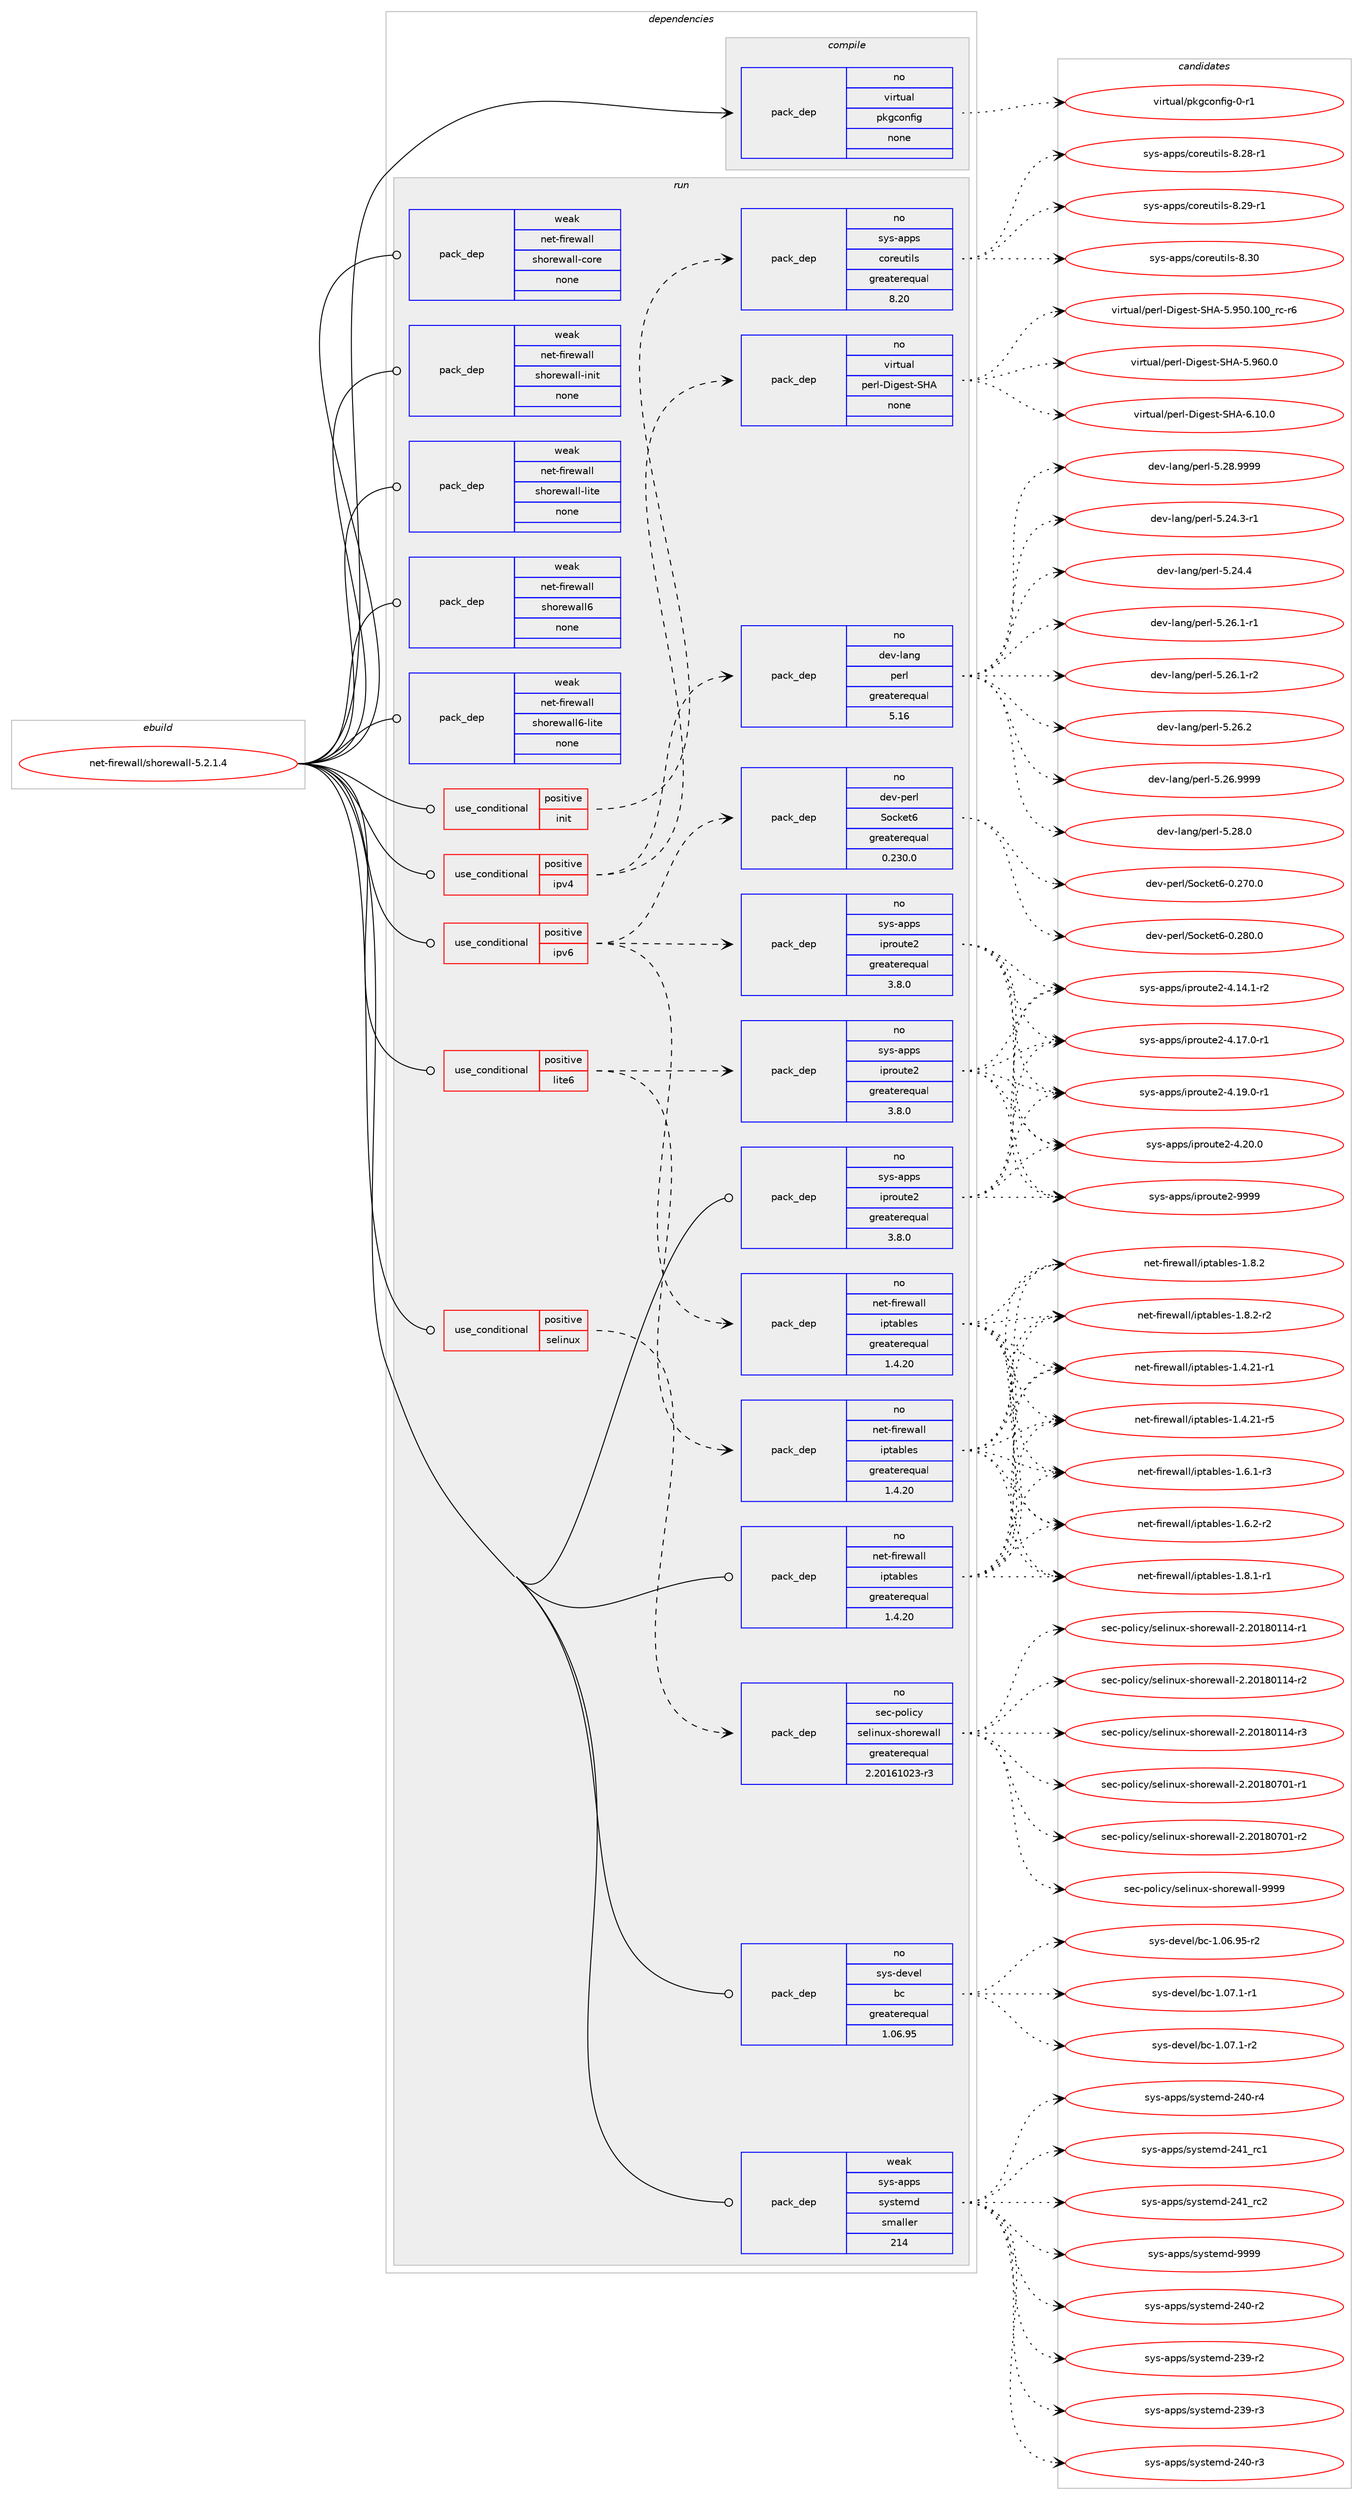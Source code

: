 digraph prolog {

# *************
# Graph options
# *************

newrank=true;
concentrate=true;
compound=true;
graph [rankdir=LR,fontname=Helvetica,fontsize=10,ranksep=1.5];#, ranksep=2.5, nodesep=0.2];
edge  [arrowhead=vee];
node  [fontname=Helvetica,fontsize=10];

# **********
# The ebuild
# **********

subgraph cluster_leftcol {
color=gray;
rank=same;
label=<<i>ebuild</i>>;
id [label="net-firewall/shorewall-5.2.1.4", color=red, width=4, href="../net-firewall/shorewall-5.2.1.4.svg"];
}

# ****************
# The dependencies
# ****************

subgraph cluster_midcol {
color=gray;
label=<<i>dependencies</i>>;
subgraph cluster_compile {
fillcolor="#eeeeee";
style=filled;
label=<<i>compile</i>>;
subgraph pack2479 {
dependency2944 [label=<<TABLE BORDER="0" CELLBORDER="1" CELLSPACING="0" CELLPADDING="4" WIDTH="220"><TR><TD ROWSPAN="6" CELLPADDING="30">pack_dep</TD></TR><TR><TD WIDTH="110">no</TD></TR><TR><TD>virtual</TD></TR><TR><TD>pkgconfig</TD></TR><TR><TD>none</TD></TR><TR><TD></TD></TR></TABLE>>, shape=none, color=blue];
}
id:e -> dependency2944:w [weight=20,style="solid",arrowhead="vee"];
}
subgraph cluster_compileandrun {
fillcolor="#eeeeee";
style=filled;
label=<<i>compile and run</i>>;
}
subgraph cluster_run {
fillcolor="#eeeeee";
style=filled;
label=<<i>run</i>>;
subgraph cond366 {
dependency2945 [label=<<TABLE BORDER="0" CELLBORDER="1" CELLSPACING="0" CELLPADDING="4"><TR><TD ROWSPAN="3" CELLPADDING="10">use_conditional</TD></TR><TR><TD>positive</TD></TR><TR><TD>init</TD></TR></TABLE>>, shape=none, color=red];
subgraph pack2480 {
dependency2946 [label=<<TABLE BORDER="0" CELLBORDER="1" CELLSPACING="0" CELLPADDING="4" WIDTH="220"><TR><TD ROWSPAN="6" CELLPADDING="30">pack_dep</TD></TR><TR><TD WIDTH="110">no</TD></TR><TR><TD>sys-apps</TD></TR><TR><TD>coreutils</TD></TR><TR><TD>greaterequal</TD></TR><TR><TD>8.20</TD></TR></TABLE>>, shape=none, color=blue];
}
dependency2945:e -> dependency2946:w [weight=20,style="dashed",arrowhead="vee"];
}
id:e -> dependency2945:w [weight=20,style="solid",arrowhead="odot"];
subgraph cond367 {
dependency2947 [label=<<TABLE BORDER="0" CELLBORDER="1" CELLSPACING="0" CELLPADDING="4"><TR><TD ROWSPAN="3" CELLPADDING="10">use_conditional</TD></TR><TR><TD>positive</TD></TR><TR><TD>ipv4</TD></TR></TABLE>>, shape=none, color=red];
subgraph pack2481 {
dependency2948 [label=<<TABLE BORDER="0" CELLBORDER="1" CELLSPACING="0" CELLPADDING="4" WIDTH="220"><TR><TD ROWSPAN="6" CELLPADDING="30">pack_dep</TD></TR><TR><TD WIDTH="110">no</TD></TR><TR><TD>dev-lang</TD></TR><TR><TD>perl</TD></TR><TR><TD>greaterequal</TD></TR><TR><TD>5.16</TD></TR></TABLE>>, shape=none, color=blue];
}
dependency2947:e -> dependency2948:w [weight=20,style="dashed",arrowhead="vee"];
subgraph pack2482 {
dependency2949 [label=<<TABLE BORDER="0" CELLBORDER="1" CELLSPACING="0" CELLPADDING="4" WIDTH="220"><TR><TD ROWSPAN="6" CELLPADDING="30">pack_dep</TD></TR><TR><TD WIDTH="110">no</TD></TR><TR><TD>virtual</TD></TR><TR><TD>perl-Digest-SHA</TD></TR><TR><TD>none</TD></TR><TR><TD></TD></TR></TABLE>>, shape=none, color=blue];
}
dependency2947:e -> dependency2949:w [weight=20,style="dashed",arrowhead="vee"];
}
id:e -> dependency2947:w [weight=20,style="solid",arrowhead="odot"];
subgraph cond368 {
dependency2950 [label=<<TABLE BORDER="0" CELLBORDER="1" CELLSPACING="0" CELLPADDING="4"><TR><TD ROWSPAN="3" CELLPADDING="10">use_conditional</TD></TR><TR><TD>positive</TD></TR><TR><TD>ipv6</TD></TR></TABLE>>, shape=none, color=red];
subgraph pack2483 {
dependency2951 [label=<<TABLE BORDER="0" CELLBORDER="1" CELLSPACING="0" CELLPADDING="4" WIDTH="220"><TR><TD ROWSPAN="6" CELLPADDING="30">pack_dep</TD></TR><TR><TD WIDTH="110">no</TD></TR><TR><TD>dev-perl</TD></TR><TR><TD>Socket6</TD></TR><TR><TD>greaterequal</TD></TR><TR><TD>0.230.0</TD></TR></TABLE>>, shape=none, color=blue];
}
dependency2950:e -> dependency2951:w [weight=20,style="dashed",arrowhead="vee"];
subgraph pack2484 {
dependency2952 [label=<<TABLE BORDER="0" CELLBORDER="1" CELLSPACING="0" CELLPADDING="4" WIDTH="220"><TR><TD ROWSPAN="6" CELLPADDING="30">pack_dep</TD></TR><TR><TD WIDTH="110">no</TD></TR><TR><TD>net-firewall</TD></TR><TR><TD>iptables</TD></TR><TR><TD>greaterequal</TD></TR><TR><TD>1.4.20</TD></TR></TABLE>>, shape=none, color=blue];
}
dependency2950:e -> dependency2952:w [weight=20,style="dashed",arrowhead="vee"];
subgraph pack2485 {
dependency2953 [label=<<TABLE BORDER="0" CELLBORDER="1" CELLSPACING="0" CELLPADDING="4" WIDTH="220"><TR><TD ROWSPAN="6" CELLPADDING="30">pack_dep</TD></TR><TR><TD WIDTH="110">no</TD></TR><TR><TD>sys-apps</TD></TR><TR><TD>iproute2</TD></TR><TR><TD>greaterequal</TD></TR><TR><TD>3.8.0</TD></TR></TABLE>>, shape=none, color=blue];
}
dependency2950:e -> dependency2953:w [weight=20,style="dashed",arrowhead="vee"];
}
id:e -> dependency2950:w [weight=20,style="solid",arrowhead="odot"];
subgraph cond369 {
dependency2954 [label=<<TABLE BORDER="0" CELLBORDER="1" CELLSPACING="0" CELLPADDING="4"><TR><TD ROWSPAN="3" CELLPADDING="10">use_conditional</TD></TR><TR><TD>positive</TD></TR><TR><TD>lite6</TD></TR></TABLE>>, shape=none, color=red];
subgraph pack2486 {
dependency2955 [label=<<TABLE BORDER="0" CELLBORDER="1" CELLSPACING="0" CELLPADDING="4" WIDTH="220"><TR><TD ROWSPAN="6" CELLPADDING="30">pack_dep</TD></TR><TR><TD WIDTH="110">no</TD></TR><TR><TD>net-firewall</TD></TR><TR><TD>iptables</TD></TR><TR><TD>greaterequal</TD></TR><TR><TD>1.4.20</TD></TR></TABLE>>, shape=none, color=blue];
}
dependency2954:e -> dependency2955:w [weight=20,style="dashed",arrowhead="vee"];
subgraph pack2487 {
dependency2956 [label=<<TABLE BORDER="0" CELLBORDER="1" CELLSPACING="0" CELLPADDING="4" WIDTH="220"><TR><TD ROWSPAN="6" CELLPADDING="30">pack_dep</TD></TR><TR><TD WIDTH="110">no</TD></TR><TR><TD>sys-apps</TD></TR><TR><TD>iproute2</TD></TR><TR><TD>greaterequal</TD></TR><TR><TD>3.8.0</TD></TR></TABLE>>, shape=none, color=blue];
}
dependency2954:e -> dependency2956:w [weight=20,style="dashed",arrowhead="vee"];
}
id:e -> dependency2954:w [weight=20,style="solid",arrowhead="odot"];
subgraph cond370 {
dependency2957 [label=<<TABLE BORDER="0" CELLBORDER="1" CELLSPACING="0" CELLPADDING="4"><TR><TD ROWSPAN="3" CELLPADDING="10">use_conditional</TD></TR><TR><TD>positive</TD></TR><TR><TD>selinux</TD></TR></TABLE>>, shape=none, color=red];
subgraph pack2488 {
dependency2958 [label=<<TABLE BORDER="0" CELLBORDER="1" CELLSPACING="0" CELLPADDING="4" WIDTH="220"><TR><TD ROWSPAN="6" CELLPADDING="30">pack_dep</TD></TR><TR><TD WIDTH="110">no</TD></TR><TR><TD>sec-policy</TD></TR><TR><TD>selinux-shorewall</TD></TR><TR><TD>greaterequal</TD></TR><TR><TD>2.20161023-r3</TD></TR></TABLE>>, shape=none, color=blue];
}
dependency2957:e -> dependency2958:w [weight=20,style="dashed",arrowhead="vee"];
}
id:e -> dependency2957:w [weight=20,style="solid",arrowhead="odot"];
subgraph pack2489 {
dependency2959 [label=<<TABLE BORDER="0" CELLBORDER="1" CELLSPACING="0" CELLPADDING="4" WIDTH="220"><TR><TD ROWSPAN="6" CELLPADDING="30">pack_dep</TD></TR><TR><TD WIDTH="110">no</TD></TR><TR><TD>net-firewall</TD></TR><TR><TD>iptables</TD></TR><TR><TD>greaterequal</TD></TR><TR><TD>1.4.20</TD></TR></TABLE>>, shape=none, color=blue];
}
id:e -> dependency2959:w [weight=20,style="solid",arrowhead="odot"];
subgraph pack2490 {
dependency2960 [label=<<TABLE BORDER="0" CELLBORDER="1" CELLSPACING="0" CELLPADDING="4" WIDTH="220"><TR><TD ROWSPAN="6" CELLPADDING="30">pack_dep</TD></TR><TR><TD WIDTH="110">no</TD></TR><TR><TD>sys-apps</TD></TR><TR><TD>iproute2</TD></TR><TR><TD>greaterequal</TD></TR><TR><TD>3.8.0</TD></TR></TABLE>>, shape=none, color=blue];
}
id:e -> dependency2960:w [weight=20,style="solid",arrowhead="odot"];
subgraph pack2491 {
dependency2961 [label=<<TABLE BORDER="0" CELLBORDER="1" CELLSPACING="0" CELLPADDING="4" WIDTH="220"><TR><TD ROWSPAN="6" CELLPADDING="30">pack_dep</TD></TR><TR><TD WIDTH="110">no</TD></TR><TR><TD>sys-devel</TD></TR><TR><TD>bc</TD></TR><TR><TD>greaterequal</TD></TR><TR><TD>1.06.95</TD></TR></TABLE>>, shape=none, color=blue];
}
id:e -> dependency2961:w [weight=20,style="solid",arrowhead="odot"];
subgraph pack2492 {
dependency2962 [label=<<TABLE BORDER="0" CELLBORDER="1" CELLSPACING="0" CELLPADDING="4" WIDTH="220"><TR><TD ROWSPAN="6" CELLPADDING="30">pack_dep</TD></TR><TR><TD WIDTH="110">weak</TD></TR><TR><TD>net-firewall</TD></TR><TR><TD>shorewall-core</TD></TR><TR><TD>none</TD></TR><TR><TD></TD></TR></TABLE>>, shape=none, color=blue];
}
id:e -> dependency2962:w [weight=20,style="solid",arrowhead="odot"];
subgraph pack2493 {
dependency2963 [label=<<TABLE BORDER="0" CELLBORDER="1" CELLSPACING="0" CELLPADDING="4" WIDTH="220"><TR><TD ROWSPAN="6" CELLPADDING="30">pack_dep</TD></TR><TR><TD WIDTH="110">weak</TD></TR><TR><TD>net-firewall</TD></TR><TR><TD>shorewall-init</TD></TR><TR><TD>none</TD></TR><TR><TD></TD></TR></TABLE>>, shape=none, color=blue];
}
id:e -> dependency2963:w [weight=20,style="solid",arrowhead="odot"];
subgraph pack2494 {
dependency2964 [label=<<TABLE BORDER="0" CELLBORDER="1" CELLSPACING="0" CELLPADDING="4" WIDTH="220"><TR><TD ROWSPAN="6" CELLPADDING="30">pack_dep</TD></TR><TR><TD WIDTH="110">weak</TD></TR><TR><TD>net-firewall</TD></TR><TR><TD>shorewall-lite</TD></TR><TR><TD>none</TD></TR><TR><TD></TD></TR></TABLE>>, shape=none, color=blue];
}
id:e -> dependency2964:w [weight=20,style="solid",arrowhead="odot"];
subgraph pack2495 {
dependency2965 [label=<<TABLE BORDER="0" CELLBORDER="1" CELLSPACING="0" CELLPADDING="4" WIDTH="220"><TR><TD ROWSPAN="6" CELLPADDING="30">pack_dep</TD></TR><TR><TD WIDTH="110">weak</TD></TR><TR><TD>net-firewall</TD></TR><TR><TD>shorewall6</TD></TR><TR><TD>none</TD></TR><TR><TD></TD></TR></TABLE>>, shape=none, color=blue];
}
id:e -> dependency2965:w [weight=20,style="solid",arrowhead="odot"];
subgraph pack2496 {
dependency2966 [label=<<TABLE BORDER="0" CELLBORDER="1" CELLSPACING="0" CELLPADDING="4" WIDTH="220"><TR><TD ROWSPAN="6" CELLPADDING="30">pack_dep</TD></TR><TR><TD WIDTH="110">weak</TD></TR><TR><TD>net-firewall</TD></TR><TR><TD>shorewall6-lite</TD></TR><TR><TD>none</TD></TR><TR><TD></TD></TR></TABLE>>, shape=none, color=blue];
}
id:e -> dependency2966:w [weight=20,style="solid",arrowhead="odot"];
subgraph pack2497 {
dependency2967 [label=<<TABLE BORDER="0" CELLBORDER="1" CELLSPACING="0" CELLPADDING="4" WIDTH="220"><TR><TD ROWSPAN="6" CELLPADDING="30">pack_dep</TD></TR><TR><TD WIDTH="110">weak</TD></TR><TR><TD>sys-apps</TD></TR><TR><TD>systemd</TD></TR><TR><TD>smaller</TD></TR><TR><TD>214</TD></TR></TABLE>>, shape=none, color=blue];
}
id:e -> dependency2967:w [weight=20,style="solid",arrowhead="odot"];
}
}

# **************
# The candidates
# **************

subgraph cluster_choices {
rank=same;
color=gray;
label=<<i>candidates</i>>;

subgraph choice2479 {
color=black;
nodesep=1;
choice11810511411611797108471121071039911111010210510345484511449 [label="virtual/pkgconfig-0-r1", color=red, width=4,href="../virtual/pkgconfig-0-r1.svg"];
dependency2944:e -> choice11810511411611797108471121071039911111010210510345484511449:w [style=dotted,weight="100"];
}
subgraph choice2480 {
color=black;
nodesep=1;
choice1151211154597112112115479911111410111711610510811545564650564511449 [label="sys-apps/coreutils-8.28-r1", color=red, width=4,href="../sys-apps/coreutils-8.28-r1.svg"];
choice1151211154597112112115479911111410111711610510811545564650574511449 [label="sys-apps/coreutils-8.29-r1", color=red, width=4,href="../sys-apps/coreutils-8.29-r1.svg"];
choice115121115459711211211547991111141011171161051081154556465148 [label="sys-apps/coreutils-8.30", color=red, width=4,href="../sys-apps/coreutils-8.30.svg"];
dependency2946:e -> choice1151211154597112112115479911111410111711610510811545564650564511449:w [style=dotted,weight="100"];
dependency2946:e -> choice1151211154597112112115479911111410111711610510811545564650574511449:w [style=dotted,weight="100"];
dependency2946:e -> choice115121115459711211211547991111141011171161051081154556465148:w [style=dotted,weight="100"];
}
subgraph choice2481 {
color=black;
nodesep=1;
choice100101118451089711010347112101114108455346505246514511449 [label="dev-lang/perl-5.24.3-r1", color=red, width=4,href="../dev-lang/perl-5.24.3-r1.svg"];
choice10010111845108971101034711210111410845534650524652 [label="dev-lang/perl-5.24.4", color=red, width=4,href="../dev-lang/perl-5.24.4.svg"];
choice100101118451089711010347112101114108455346505446494511449 [label="dev-lang/perl-5.26.1-r1", color=red, width=4,href="../dev-lang/perl-5.26.1-r1.svg"];
choice100101118451089711010347112101114108455346505446494511450 [label="dev-lang/perl-5.26.1-r2", color=red, width=4,href="../dev-lang/perl-5.26.1-r2.svg"];
choice10010111845108971101034711210111410845534650544650 [label="dev-lang/perl-5.26.2", color=red, width=4,href="../dev-lang/perl-5.26.2.svg"];
choice10010111845108971101034711210111410845534650544657575757 [label="dev-lang/perl-5.26.9999", color=red, width=4,href="../dev-lang/perl-5.26.9999.svg"];
choice10010111845108971101034711210111410845534650564648 [label="dev-lang/perl-5.28.0", color=red, width=4,href="../dev-lang/perl-5.28.0.svg"];
choice10010111845108971101034711210111410845534650564657575757 [label="dev-lang/perl-5.28.9999", color=red, width=4,href="../dev-lang/perl-5.28.9999.svg"];
dependency2948:e -> choice100101118451089711010347112101114108455346505246514511449:w [style=dotted,weight="100"];
dependency2948:e -> choice10010111845108971101034711210111410845534650524652:w [style=dotted,weight="100"];
dependency2948:e -> choice100101118451089711010347112101114108455346505446494511449:w [style=dotted,weight="100"];
dependency2948:e -> choice100101118451089711010347112101114108455346505446494511450:w [style=dotted,weight="100"];
dependency2948:e -> choice10010111845108971101034711210111410845534650544650:w [style=dotted,weight="100"];
dependency2948:e -> choice10010111845108971101034711210111410845534650544657575757:w [style=dotted,weight="100"];
dependency2948:e -> choice10010111845108971101034711210111410845534650564648:w [style=dotted,weight="100"];
dependency2948:e -> choice10010111845108971101034711210111410845534650564657575757:w [style=dotted,weight="100"];
}
subgraph choice2482 {
color=black;
nodesep=1;
choice11810511411611797108471121011141084568105103101115116458372654553465753484649484895114994511454 [label="virtual/perl-Digest-SHA-5.950.100_rc-r6", color=red, width=4,href="../virtual/perl-Digest-SHA-5.950.100_rc-r6.svg"];
choice11810511411611797108471121011141084568105103101115116458372654553465754484648 [label="virtual/perl-Digest-SHA-5.960.0", color=red, width=4,href="../virtual/perl-Digest-SHA-5.960.0.svg"];
choice118105114116117971084711210111410845681051031011151164583726545544649484648 [label="virtual/perl-Digest-SHA-6.10.0", color=red, width=4,href="../virtual/perl-Digest-SHA-6.10.0.svg"];
dependency2949:e -> choice11810511411611797108471121011141084568105103101115116458372654553465753484649484895114994511454:w [style=dotted,weight="100"];
dependency2949:e -> choice11810511411611797108471121011141084568105103101115116458372654553465754484648:w [style=dotted,weight="100"];
dependency2949:e -> choice118105114116117971084711210111410845681051031011151164583726545544649484648:w [style=dotted,weight="100"];
}
subgraph choice2483 {
color=black;
nodesep=1;
choice10010111845112101114108478311199107101116544548465055484648 [label="dev-perl/Socket6-0.270.0", color=red, width=4,href="../dev-perl/Socket6-0.270.0.svg"];
choice10010111845112101114108478311199107101116544548465056484648 [label="dev-perl/Socket6-0.280.0", color=red, width=4,href="../dev-perl/Socket6-0.280.0.svg"];
dependency2951:e -> choice10010111845112101114108478311199107101116544548465055484648:w [style=dotted,weight="100"];
dependency2951:e -> choice10010111845112101114108478311199107101116544548465056484648:w [style=dotted,weight="100"];
}
subgraph choice2484 {
color=black;
nodesep=1;
choice1101011164510210511410111997108108471051121169798108101115454946524650494511449 [label="net-firewall/iptables-1.4.21-r1", color=red, width=4,href="../net-firewall/iptables-1.4.21-r1.svg"];
choice1101011164510210511410111997108108471051121169798108101115454946524650494511453 [label="net-firewall/iptables-1.4.21-r5", color=red, width=4,href="../net-firewall/iptables-1.4.21-r5.svg"];
choice11010111645102105114101119971081084710511211697981081011154549465446494511451 [label="net-firewall/iptables-1.6.1-r3", color=red, width=4,href="../net-firewall/iptables-1.6.1-r3.svg"];
choice11010111645102105114101119971081084710511211697981081011154549465446504511450 [label="net-firewall/iptables-1.6.2-r2", color=red, width=4,href="../net-firewall/iptables-1.6.2-r2.svg"];
choice11010111645102105114101119971081084710511211697981081011154549465646494511449 [label="net-firewall/iptables-1.8.1-r1", color=red, width=4,href="../net-firewall/iptables-1.8.1-r1.svg"];
choice1101011164510210511410111997108108471051121169798108101115454946564650 [label="net-firewall/iptables-1.8.2", color=red, width=4,href="../net-firewall/iptables-1.8.2.svg"];
choice11010111645102105114101119971081084710511211697981081011154549465646504511450 [label="net-firewall/iptables-1.8.2-r2", color=red, width=4,href="../net-firewall/iptables-1.8.2-r2.svg"];
dependency2952:e -> choice1101011164510210511410111997108108471051121169798108101115454946524650494511449:w [style=dotted,weight="100"];
dependency2952:e -> choice1101011164510210511410111997108108471051121169798108101115454946524650494511453:w [style=dotted,weight="100"];
dependency2952:e -> choice11010111645102105114101119971081084710511211697981081011154549465446494511451:w [style=dotted,weight="100"];
dependency2952:e -> choice11010111645102105114101119971081084710511211697981081011154549465446504511450:w [style=dotted,weight="100"];
dependency2952:e -> choice11010111645102105114101119971081084710511211697981081011154549465646494511449:w [style=dotted,weight="100"];
dependency2952:e -> choice1101011164510210511410111997108108471051121169798108101115454946564650:w [style=dotted,weight="100"];
dependency2952:e -> choice11010111645102105114101119971081084710511211697981081011154549465646504511450:w [style=dotted,weight="100"];
}
subgraph choice2485 {
color=black;
nodesep=1;
choice11512111545971121121154710511211411111711610150455246495246494511450 [label="sys-apps/iproute2-4.14.1-r2", color=red, width=4,href="../sys-apps/iproute2-4.14.1-r2.svg"];
choice11512111545971121121154710511211411111711610150455246495546484511449 [label="sys-apps/iproute2-4.17.0-r1", color=red, width=4,href="../sys-apps/iproute2-4.17.0-r1.svg"];
choice11512111545971121121154710511211411111711610150455246495746484511449 [label="sys-apps/iproute2-4.19.0-r1", color=red, width=4,href="../sys-apps/iproute2-4.19.0-r1.svg"];
choice1151211154597112112115471051121141111171161015045524650484648 [label="sys-apps/iproute2-4.20.0", color=red, width=4,href="../sys-apps/iproute2-4.20.0.svg"];
choice115121115459711211211547105112114111117116101504557575757 [label="sys-apps/iproute2-9999", color=red, width=4,href="../sys-apps/iproute2-9999.svg"];
dependency2953:e -> choice11512111545971121121154710511211411111711610150455246495246494511450:w [style=dotted,weight="100"];
dependency2953:e -> choice11512111545971121121154710511211411111711610150455246495546484511449:w [style=dotted,weight="100"];
dependency2953:e -> choice11512111545971121121154710511211411111711610150455246495746484511449:w [style=dotted,weight="100"];
dependency2953:e -> choice1151211154597112112115471051121141111171161015045524650484648:w [style=dotted,weight="100"];
dependency2953:e -> choice115121115459711211211547105112114111117116101504557575757:w [style=dotted,weight="100"];
}
subgraph choice2486 {
color=black;
nodesep=1;
choice1101011164510210511410111997108108471051121169798108101115454946524650494511449 [label="net-firewall/iptables-1.4.21-r1", color=red, width=4,href="../net-firewall/iptables-1.4.21-r1.svg"];
choice1101011164510210511410111997108108471051121169798108101115454946524650494511453 [label="net-firewall/iptables-1.4.21-r5", color=red, width=4,href="../net-firewall/iptables-1.4.21-r5.svg"];
choice11010111645102105114101119971081084710511211697981081011154549465446494511451 [label="net-firewall/iptables-1.6.1-r3", color=red, width=4,href="../net-firewall/iptables-1.6.1-r3.svg"];
choice11010111645102105114101119971081084710511211697981081011154549465446504511450 [label="net-firewall/iptables-1.6.2-r2", color=red, width=4,href="../net-firewall/iptables-1.6.2-r2.svg"];
choice11010111645102105114101119971081084710511211697981081011154549465646494511449 [label="net-firewall/iptables-1.8.1-r1", color=red, width=4,href="../net-firewall/iptables-1.8.1-r1.svg"];
choice1101011164510210511410111997108108471051121169798108101115454946564650 [label="net-firewall/iptables-1.8.2", color=red, width=4,href="../net-firewall/iptables-1.8.2.svg"];
choice11010111645102105114101119971081084710511211697981081011154549465646504511450 [label="net-firewall/iptables-1.8.2-r2", color=red, width=4,href="../net-firewall/iptables-1.8.2-r2.svg"];
dependency2955:e -> choice1101011164510210511410111997108108471051121169798108101115454946524650494511449:w [style=dotted,weight="100"];
dependency2955:e -> choice1101011164510210511410111997108108471051121169798108101115454946524650494511453:w [style=dotted,weight="100"];
dependency2955:e -> choice11010111645102105114101119971081084710511211697981081011154549465446494511451:w [style=dotted,weight="100"];
dependency2955:e -> choice11010111645102105114101119971081084710511211697981081011154549465446504511450:w [style=dotted,weight="100"];
dependency2955:e -> choice11010111645102105114101119971081084710511211697981081011154549465646494511449:w [style=dotted,weight="100"];
dependency2955:e -> choice1101011164510210511410111997108108471051121169798108101115454946564650:w [style=dotted,weight="100"];
dependency2955:e -> choice11010111645102105114101119971081084710511211697981081011154549465646504511450:w [style=dotted,weight="100"];
}
subgraph choice2487 {
color=black;
nodesep=1;
choice11512111545971121121154710511211411111711610150455246495246494511450 [label="sys-apps/iproute2-4.14.1-r2", color=red, width=4,href="../sys-apps/iproute2-4.14.1-r2.svg"];
choice11512111545971121121154710511211411111711610150455246495546484511449 [label="sys-apps/iproute2-4.17.0-r1", color=red, width=4,href="../sys-apps/iproute2-4.17.0-r1.svg"];
choice11512111545971121121154710511211411111711610150455246495746484511449 [label="sys-apps/iproute2-4.19.0-r1", color=red, width=4,href="../sys-apps/iproute2-4.19.0-r1.svg"];
choice1151211154597112112115471051121141111171161015045524650484648 [label="sys-apps/iproute2-4.20.0", color=red, width=4,href="../sys-apps/iproute2-4.20.0.svg"];
choice115121115459711211211547105112114111117116101504557575757 [label="sys-apps/iproute2-9999", color=red, width=4,href="../sys-apps/iproute2-9999.svg"];
dependency2956:e -> choice11512111545971121121154710511211411111711610150455246495246494511450:w [style=dotted,weight="100"];
dependency2956:e -> choice11512111545971121121154710511211411111711610150455246495546484511449:w [style=dotted,weight="100"];
dependency2956:e -> choice11512111545971121121154710511211411111711610150455246495746484511449:w [style=dotted,weight="100"];
dependency2956:e -> choice1151211154597112112115471051121141111171161015045524650484648:w [style=dotted,weight="100"];
dependency2956:e -> choice115121115459711211211547105112114111117116101504557575757:w [style=dotted,weight="100"];
}
subgraph choice2488 {
color=black;
nodesep=1;
choice11510199451121111081059912147115101108105110117120451151041111141011199710810845504650484956484949524511449 [label="sec-policy/selinux-shorewall-2.20180114-r1", color=red, width=4,href="../sec-policy/selinux-shorewall-2.20180114-r1.svg"];
choice11510199451121111081059912147115101108105110117120451151041111141011199710810845504650484956484949524511450 [label="sec-policy/selinux-shorewall-2.20180114-r2", color=red, width=4,href="../sec-policy/selinux-shorewall-2.20180114-r2.svg"];
choice11510199451121111081059912147115101108105110117120451151041111141011199710810845504650484956484949524511451 [label="sec-policy/selinux-shorewall-2.20180114-r3", color=red, width=4,href="../sec-policy/selinux-shorewall-2.20180114-r3.svg"];
choice11510199451121111081059912147115101108105110117120451151041111141011199710810845504650484956485548494511449 [label="sec-policy/selinux-shorewall-2.20180701-r1", color=red, width=4,href="../sec-policy/selinux-shorewall-2.20180701-r1.svg"];
choice11510199451121111081059912147115101108105110117120451151041111141011199710810845504650484956485548494511450 [label="sec-policy/selinux-shorewall-2.20180701-r2", color=red, width=4,href="../sec-policy/selinux-shorewall-2.20180701-r2.svg"];
choice1151019945112111108105991214711510110810511011712045115104111114101119971081084557575757 [label="sec-policy/selinux-shorewall-9999", color=red, width=4,href="../sec-policy/selinux-shorewall-9999.svg"];
dependency2958:e -> choice11510199451121111081059912147115101108105110117120451151041111141011199710810845504650484956484949524511449:w [style=dotted,weight="100"];
dependency2958:e -> choice11510199451121111081059912147115101108105110117120451151041111141011199710810845504650484956484949524511450:w [style=dotted,weight="100"];
dependency2958:e -> choice11510199451121111081059912147115101108105110117120451151041111141011199710810845504650484956484949524511451:w [style=dotted,weight="100"];
dependency2958:e -> choice11510199451121111081059912147115101108105110117120451151041111141011199710810845504650484956485548494511449:w [style=dotted,weight="100"];
dependency2958:e -> choice11510199451121111081059912147115101108105110117120451151041111141011199710810845504650484956485548494511450:w [style=dotted,weight="100"];
dependency2958:e -> choice1151019945112111108105991214711510110810511011712045115104111114101119971081084557575757:w [style=dotted,weight="100"];
}
subgraph choice2489 {
color=black;
nodesep=1;
choice1101011164510210511410111997108108471051121169798108101115454946524650494511449 [label="net-firewall/iptables-1.4.21-r1", color=red, width=4,href="../net-firewall/iptables-1.4.21-r1.svg"];
choice1101011164510210511410111997108108471051121169798108101115454946524650494511453 [label="net-firewall/iptables-1.4.21-r5", color=red, width=4,href="../net-firewall/iptables-1.4.21-r5.svg"];
choice11010111645102105114101119971081084710511211697981081011154549465446494511451 [label="net-firewall/iptables-1.6.1-r3", color=red, width=4,href="../net-firewall/iptables-1.6.1-r3.svg"];
choice11010111645102105114101119971081084710511211697981081011154549465446504511450 [label="net-firewall/iptables-1.6.2-r2", color=red, width=4,href="../net-firewall/iptables-1.6.2-r2.svg"];
choice11010111645102105114101119971081084710511211697981081011154549465646494511449 [label="net-firewall/iptables-1.8.1-r1", color=red, width=4,href="../net-firewall/iptables-1.8.1-r1.svg"];
choice1101011164510210511410111997108108471051121169798108101115454946564650 [label="net-firewall/iptables-1.8.2", color=red, width=4,href="../net-firewall/iptables-1.8.2.svg"];
choice11010111645102105114101119971081084710511211697981081011154549465646504511450 [label="net-firewall/iptables-1.8.2-r2", color=red, width=4,href="../net-firewall/iptables-1.8.2-r2.svg"];
dependency2959:e -> choice1101011164510210511410111997108108471051121169798108101115454946524650494511449:w [style=dotted,weight="100"];
dependency2959:e -> choice1101011164510210511410111997108108471051121169798108101115454946524650494511453:w [style=dotted,weight="100"];
dependency2959:e -> choice11010111645102105114101119971081084710511211697981081011154549465446494511451:w [style=dotted,weight="100"];
dependency2959:e -> choice11010111645102105114101119971081084710511211697981081011154549465446504511450:w [style=dotted,weight="100"];
dependency2959:e -> choice11010111645102105114101119971081084710511211697981081011154549465646494511449:w [style=dotted,weight="100"];
dependency2959:e -> choice1101011164510210511410111997108108471051121169798108101115454946564650:w [style=dotted,weight="100"];
dependency2959:e -> choice11010111645102105114101119971081084710511211697981081011154549465646504511450:w [style=dotted,weight="100"];
}
subgraph choice2490 {
color=black;
nodesep=1;
choice11512111545971121121154710511211411111711610150455246495246494511450 [label="sys-apps/iproute2-4.14.1-r2", color=red, width=4,href="../sys-apps/iproute2-4.14.1-r2.svg"];
choice11512111545971121121154710511211411111711610150455246495546484511449 [label="sys-apps/iproute2-4.17.0-r1", color=red, width=4,href="../sys-apps/iproute2-4.17.0-r1.svg"];
choice11512111545971121121154710511211411111711610150455246495746484511449 [label="sys-apps/iproute2-4.19.0-r1", color=red, width=4,href="../sys-apps/iproute2-4.19.0-r1.svg"];
choice1151211154597112112115471051121141111171161015045524650484648 [label="sys-apps/iproute2-4.20.0", color=red, width=4,href="../sys-apps/iproute2-4.20.0.svg"];
choice115121115459711211211547105112114111117116101504557575757 [label="sys-apps/iproute2-9999", color=red, width=4,href="../sys-apps/iproute2-9999.svg"];
dependency2960:e -> choice11512111545971121121154710511211411111711610150455246495246494511450:w [style=dotted,weight="100"];
dependency2960:e -> choice11512111545971121121154710511211411111711610150455246495546484511449:w [style=dotted,weight="100"];
dependency2960:e -> choice11512111545971121121154710511211411111711610150455246495746484511449:w [style=dotted,weight="100"];
dependency2960:e -> choice1151211154597112112115471051121141111171161015045524650484648:w [style=dotted,weight="100"];
dependency2960:e -> choice115121115459711211211547105112114111117116101504557575757:w [style=dotted,weight="100"];
}
subgraph choice2491 {
color=black;
nodesep=1;
choice1151211154510010111810110847989945494648544657534511450 [label="sys-devel/bc-1.06.95-r2", color=red, width=4,href="../sys-devel/bc-1.06.95-r2.svg"];
choice11512111545100101118101108479899454946485546494511449 [label="sys-devel/bc-1.07.1-r1", color=red, width=4,href="../sys-devel/bc-1.07.1-r1.svg"];
choice11512111545100101118101108479899454946485546494511450 [label="sys-devel/bc-1.07.1-r2", color=red, width=4,href="../sys-devel/bc-1.07.1-r2.svg"];
dependency2961:e -> choice1151211154510010111810110847989945494648544657534511450:w [style=dotted,weight="100"];
dependency2961:e -> choice11512111545100101118101108479899454946485546494511449:w [style=dotted,weight="100"];
dependency2961:e -> choice11512111545100101118101108479899454946485546494511450:w [style=dotted,weight="100"];
}
subgraph choice2492 {
color=black;
nodesep=1;
}
subgraph choice2493 {
color=black;
nodesep=1;
}
subgraph choice2494 {
color=black;
nodesep=1;
}
subgraph choice2495 {
color=black;
nodesep=1;
}
subgraph choice2496 {
color=black;
nodesep=1;
}
subgraph choice2497 {
color=black;
nodesep=1;
choice115121115459711211211547115121115116101109100455052484511450 [label="sys-apps/systemd-240-r2", color=red, width=4,href="../sys-apps/systemd-240-r2.svg"];
choice115121115459711211211547115121115116101109100455051574511450 [label="sys-apps/systemd-239-r2", color=red, width=4,href="../sys-apps/systemd-239-r2.svg"];
choice115121115459711211211547115121115116101109100455051574511451 [label="sys-apps/systemd-239-r3", color=red, width=4,href="../sys-apps/systemd-239-r3.svg"];
choice115121115459711211211547115121115116101109100455052484511451 [label="sys-apps/systemd-240-r3", color=red, width=4,href="../sys-apps/systemd-240-r3.svg"];
choice115121115459711211211547115121115116101109100455052484511452 [label="sys-apps/systemd-240-r4", color=red, width=4,href="../sys-apps/systemd-240-r4.svg"];
choice11512111545971121121154711512111511610110910045505249951149949 [label="sys-apps/systemd-241_rc1", color=red, width=4,href="../sys-apps/systemd-241_rc1.svg"];
choice11512111545971121121154711512111511610110910045505249951149950 [label="sys-apps/systemd-241_rc2", color=red, width=4,href="../sys-apps/systemd-241_rc2.svg"];
choice1151211154597112112115471151211151161011091004557575757 [label="sys-apps/systemd-9999", color=red, width=4,href="../sys-apps/systemd-9999.svg"];
dependency2967:e -> choice115121115459711211211547115121115116101109100455052484511450:w [style=dotted,weight="100"];
dependency2967:e -> choice115121115459711211211547115121115116101109100455051574511450:w [style=dotted,weight="100"];
dependency2967:e -> choice115121115459711211211547115121115116101109100455051574511451:w [style=dotted,weight="100"];
dependency2967:e -> choice115121115459711211211547115121115116101109100455052484511451:w [style=dotted,weight="100"];
dependency2967:e -> choice115121115459711211211547115121115116101109100455052484511452:w [style=dotted,weight="100"];
dependency2967:e -> choice11512111545971121121154711512111511610110910045505249951149949:w [style=dotted,weight="100"];
dependency2967:e -> choice11512111545971121121154711512111511610110910045505249951149950:w [style=dotted,weight="100"];
dependency2967:e -> choice1151211154597112112115471151211151161011091004557575757:w [style=dotted,weight="100"];
}
}

}
